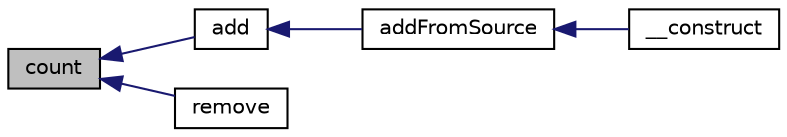 digraph "count"
{
  edge [fontname="Helvetica",fontsize="10",labelfontname="Helvetica",labelfontsize="10"];
  node [fontname="Helvetica",fontsize="10",shape=record];
  rankdir="LR";
  Node20 [label="count",height=0.2,width=0.4,color="black", fillcolor="grey75", style="filled", fontcolor="black"];
  Node20 -> Node21 [dir="back",color="midnightblue",fontsize="10",style="solid",fontname="Helvetica"];
  Node21 [label="add",height=0.2,width=0.4,color="black", fillcolor="white", style="filled",URL="$class_p_h_p_excel___hash_table.html#ada323fb291e7296e1fdde5a926309cc5"];
  Node21 -> Node22 [dir="back",color="midnightblue",fontsize="10",style="solid",fontname="Helvetica"];
  Node22 [label="addFromSource",height=0.2,width=0.4,color="black", fillcolor="white", style="filled",URL="$class_p_h_p_excel___hash_table.html#a7aefda922200684ba5337adbb828140f"];
  Node22 -> Node23 [dir="back",color="midnightblue",fontsize="10",style="solid",fontname="Helvetica"];
  Node23 [label="__construct",height=0.2,width=0.4,color="black", fillcolor="white", style="filled",URL="$class_p_h_p_excel___hash_table.html#abd41db3fc6a62b834399e4f420fbc8f6"];
  Node20 -> Node24 [dir="back",color="midnightblue",fontsize="10",style="solid",fontname="Helvetica"];
  Node24 [label="remove",height=0.2,width=0.4,color="black", fillcolor="white", style="filled",URL="$class_p_h_p_excel___hash_table.html#aa65f7b1f6d5160f59b8854b148d28e2e"];
}
